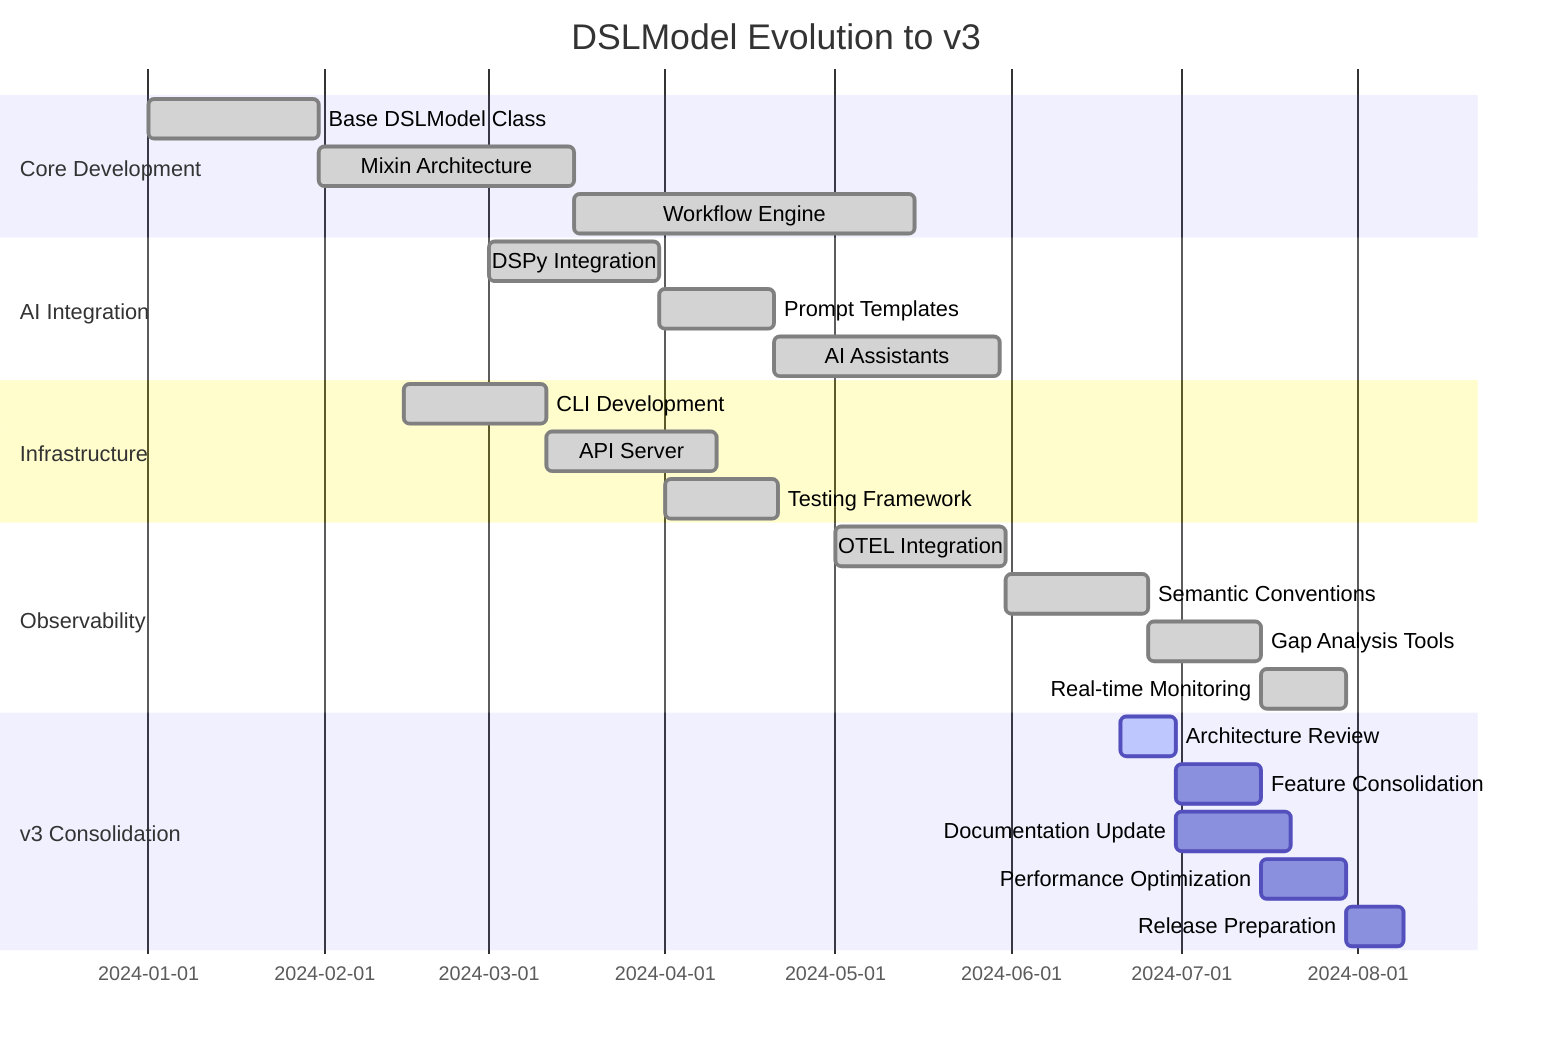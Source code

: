gantt
    title DSLModel Evolution to v3
    dateFormat YYYY-MM-DD
    section Core Development
    Base DSLModel Class           :done, core1, 2024-01-01, 30d
    Mixin Architecture            :done, core2, after core1, 45d
    Workflow Engine               :done, core3, after core2, 60d
    
    section AI Integration
    DSPy Integration              :done, ai1, 2024-03-01, 30d
    Prompt Templates              :done, ai2, after ai1, 20d
    AI Assistants                 :done, ai3, after ai2, 40d
    
    section Infrastructure
    CLI Development               :done, infra1, 2024-02-15, 25d
    API Server                    :done, infra2, after infra1, 30d
    Testing Framework             :done, infra3, 2024-04-01, 20d
    
    section Observability
    OTEL Integration              :done, obs1, 2024-05-01, 30d
    Semantic Conventions          :done, obs2, after obs1, 25d
    Gap Analysis Tools            :done, obs3, after obs2, 20d
    Real-time Monitoring          :done, obs4, after obs3, 15d
    
    section v3 Consolidation
    Architecture Review           :active, v3-1, 2024-06-20, 10d
    Feature Consolidation         :v3-2, after v3-1, 15d
    Documentation Update          :v3-3, after v3-1, 20d
    Performance Optimization      :v3-4, after v3-2, 15d
    Release Preparation           :v3-5, after v3-4, 10d